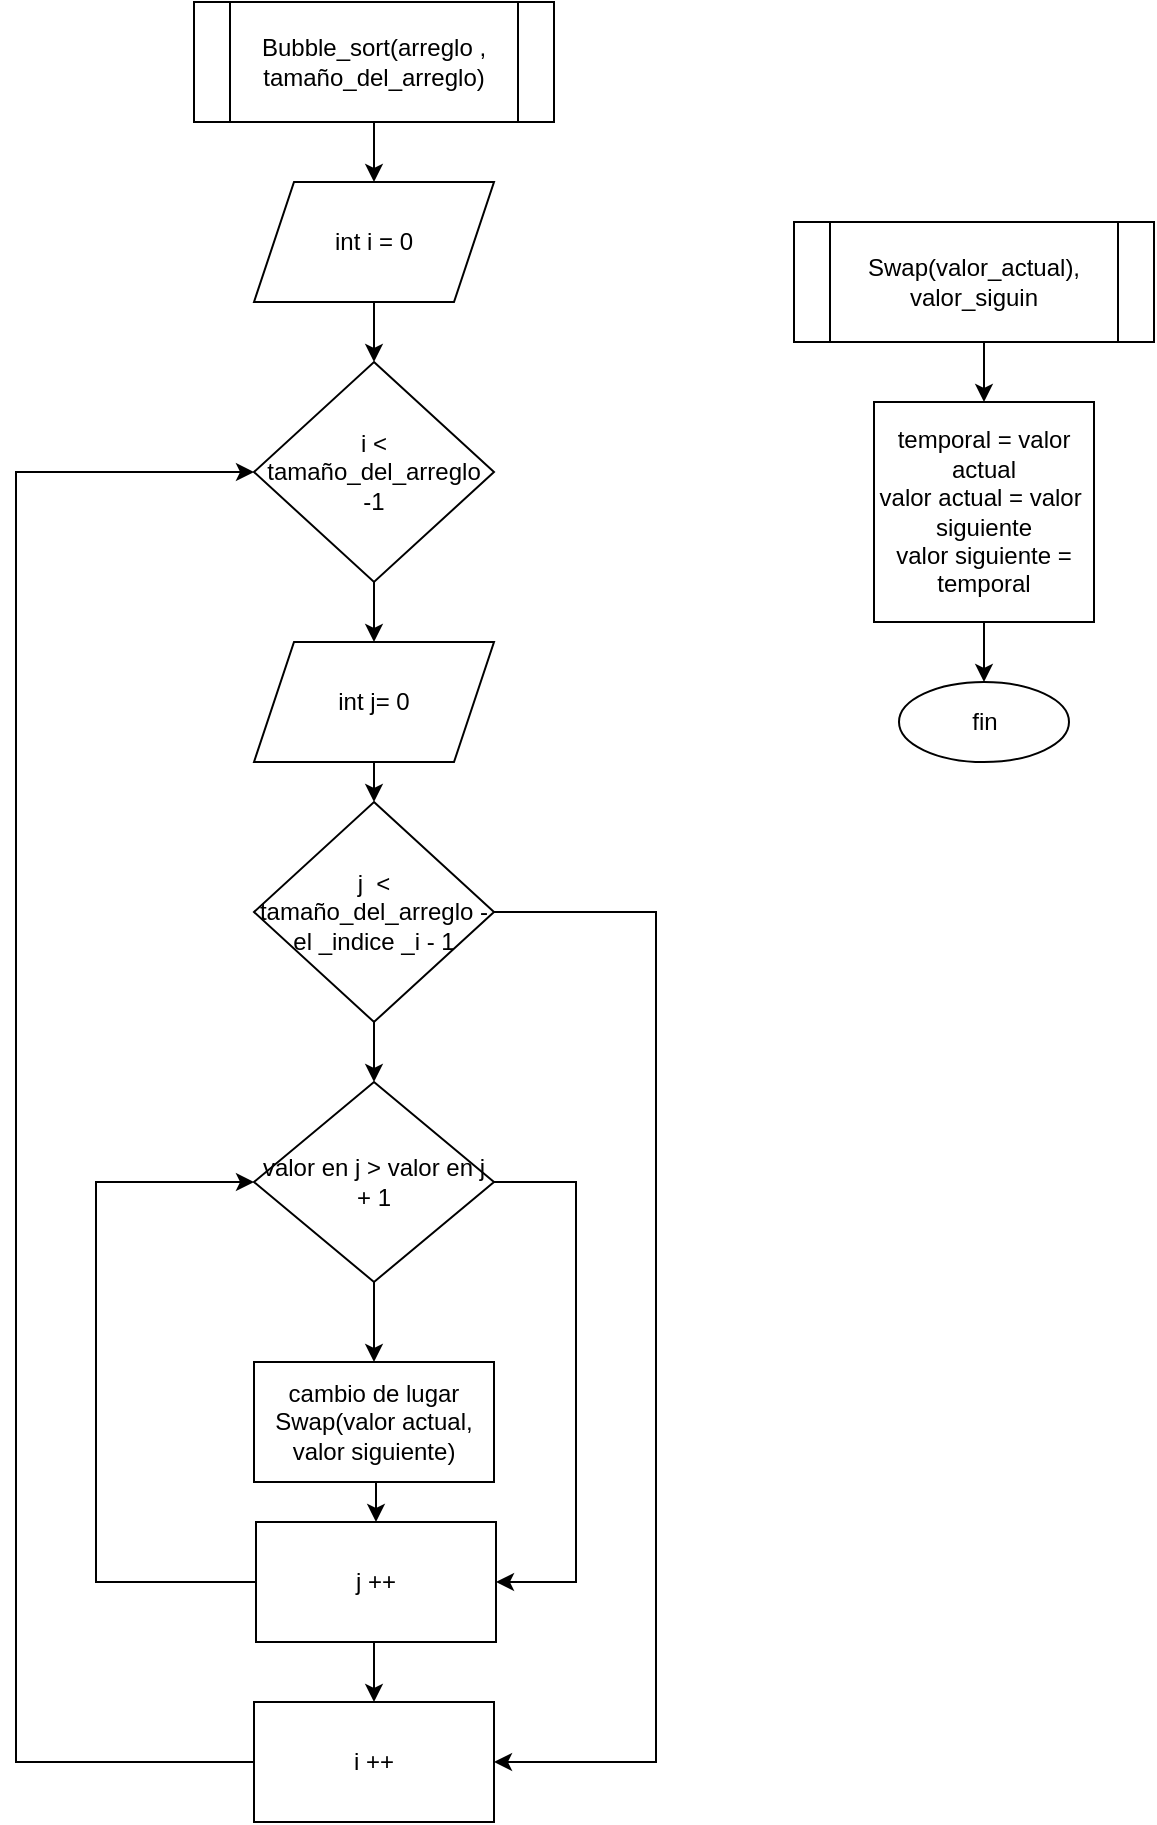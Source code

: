 <mxfile version="22.0.4" type="google">
  <diagram name="Página-1" id="RK1gvdu9JLNsESCLcNV6">
    <mxGraphModel grid="1" page="1" gridSize="10" guides="1" tooltips="1" connect="1" arrows="1" fold="1" pageScale="1" pageWidth="827" pageHeight="1169" math="0" shadow="0">
      <root>
        <mxCell id="0" />
        <mxCell id="1" parent="0" />
        <mxCell id="T3Q72iWT3lANaD__MmUQ-4" style="edgeStyle=orthogonalEdgeStyle;rounded=0;orthogonalLoop=1;jettySize=auto;html=1;exitX=0.5;exitY=1;exitDx=0;exitDy=0;entryX=0.5;entryY=0;entryDx=0;entryDy=0;" edge="1" parent="1" source="T3Q72iWT3lANaD__MmUQ-2" target="T3Q72iWT3lANaD__MmUQ-3">
          <mxGeometry relative="1" as="geometry" />
        </mxCell>
        <mxCell id="T3Q72iWT3lANaD__MmUQ-2" value="Bubble_sort(arreglo , tamaño_del_arreglo)" style="shape=process;whiteSpace=wrap;html=1;backgroundOutline=1;" vertex="1" parent="1">
          <mxGeometry x="230" y="90" width="180" height="60" as="geometry" />
        </mxCell>
        <mxCell id="T3Q72iWT3lANaD__MmUQ-23" style="edgeStyle=orthogonalEdgeStyle;rounded=0;orthogonalLoop=1;jettySize=auto;html=1;exitX=0.5;exitY=1;exitDx=0;exitDy=0;entryX=0.5;entryY=0;entryDx=0;entryDy=0;" edge="1" parent="1" source="T3Q72iWT3lANaD__MmUQ-3" target="T3Q72iWT3lANaD__MmUQ-6">
          <mxGeometry relative="1" as="geometry">
            <mxPoint x="320" y="260" as="targetPoint" />
          </mxGeometry>
        </mxCell>
        <mxCell id="T3Q72iWT3lANaD__MmUQ-3" value="int i = 0" style="shape=parallelogram;perimeter=parallelogramPerimeter;whiteSpace=wrap;html=1;fixedSize=1;" vertex="1" parent="1">
          <mxGeometry x="260" y="180" width="120" height="60" as="geometry" />
        </mxCell>
        <mxCell id="T3Q72iWT3lANaD__MmUQ-11" style="edgeStyle=orthogonalEdgeStyle;rounded=0;orthogonalLoop=1;jettySize=auto;html=1;exitX=0.5;exitY=1;exitDx=0;exitDy=0;entryX=0.5;entryY=0;entryDx=0;entryDy=0;" edge="1" parent="1" source="T3Q72iWT3lANaD__MmUQ-6" target="T3Q72iWT3lANaD__MmUQ-9">
          <mxGeometry relative="1" as="geometry" />
        </mxCell>
        <mxCell id="T3Q72iWT3lANaD__MmUQ-6" value="i &amp;lt; tamaño_del_arreglo -1" style="rhombus;whiteSpace=wrap;html=1;" vertex="1" parent="1">
          <mxGeometry x="260" y="270" width="120" height="110" as="geometry" />
        </mxCell>
        <mxCell id="T3Q72iWT3lANaD__MmUQ-31" style="edgeStyle=orthogonalEdgeStyle;rounded=0;orthogonalLoop=1;jettySize=auto;html=1;exitX=0.5;exitY=1;exitDx=0;exitDy=0;entryX=0.5;entryY=0;entryDx=0;entryDy=0;" edge="1" parent="1" source="T3Q72iWT3lANaD__MmUQ-9" target="T3Q72iWT3lANaD__MmUQ-27">
          <mxGeometry relative="1" as="geometry" />
        </mxCell>
        <mxCell id="T3Q72iWT3lANaD__MmUQ-9" value="int j= 0" style="shape=parallelogram;perimeter=parallelogramPerimeter;whiteSpace=wrap;html=1;fixedSize=1;" vertex="1" parent="1">
          <mxGeometry x="260" y="410" width="120" height="60" as="geometry" />
        </mxCell>
        <mxCell id="T3Q72iWT3lANaD__MmUQ-34" style="edgeStyle=orthogonalEdgeStyle;rounded=0;orthogonalLoop=1;jettySize=auto;html=1;exitX=0.5;exitY=1;exitDx=0;exitDy=0;entryX=0.5;entryY=0;entryDx=0;entryDy=0;" edge="1" parent="1" source="T3Q72iWT3lANaD__MmUQ-18" target="T3Q72iWT3lANaD__MmUQ-32">
          <mxGeometry relative="1" as="geometry" />
        </mxCell>
        <mxCell id="T3Q72iWT3lANaD__MmUQ-18" value="cambio de lugar&lt;br&gt;Swap(valor actual, valor siguiente)" style="rounded=0;whiteSpace=wrap;html=1;" vertex="1" parent="1">
          <mxGeometry x="260" y="770" width="120" height="60" as="geometry" />
        </mxCell>
        <mxCell id="T3Q72iWT3lANaD__MmUQ-30" style="edgeStyle=orthogonalEdgeStyle;rounded=0;orthogonalLoop=1;jettySize=auto;html=1;exitX=0.5;exitY=1;exitDx=0;exitDy=0;entryX=0.5;entryY=0;entryDx=0;entryDy=0;" edge="1" parent="1" source="T3Q72iWT3lANaD__MmUQ-27" target="T3Q72iWT3lANaD__MmUQ-28">
          <mxGeometry relative="1" as="geometry" />
        </mxCell>
        <mxCell id="T3Q72iWT3lANaD__MmUQ-38" style="edgeStyle=orthogonalEdgeStyle;rounded=0;orthogonalLoop=1;jettySize=auto;html=1;exitX=1;exitY=0.5;exitDx=0;exitDy=0;entryX=1;entryY=0.5;entryDx=0;entryDy=0;" edge="1" parent="1" source="T3Q72iWT3lANaD__MmUQ-27" target="T3Q72iWT3lANaD__MmUQ-33">
          <mxGeometry relative="1" as="geometry">
            <mxPoint x="460" y="980" as="targetPoint" />
            <Array as="points">
              <mxPoint x="461" y="545" />
              <mxPoint x="461" y="970" />
            </Array>
          </mxGeometry>
        </mxCell>
        <mxCell id="T3Q72iWT3lANaD__MmUQ-27" value="j&amp;nbsp; &amp;lt; tamaño_del_arreglo - el _indice _i - 1" style="rhombus;whiteSpace=wrap;html=1;" vertex="1" parent="1">
          <mxGeometry x="260" y="490" width="120" height="110" as="geometry" />
        </mxCell>
        <mxCell id="T3Q72iWT3lANaD__MmUQ-29" style="edgeStyle=orthogonalEdgeStyle;rounded=0;orthogonalLoop=1;jettySize=auto;html=1;exitX=0.5;exitY=1;exitDx=0;exitDy=0;entryX=0.5;entryY=0;entryDx=0;entryDy=0;" edge="1" parent="1" source="T3Q72iWT3lANaD__MmUQ-28" target="T3Q72iWT3lANaD__MmUQ-18">
          <mxGeometry relative="1" as="geometry" />
        </mxCell>
        <mxCell id="T3Q72iWT3lANaD__MmUQ-41" style="edgeStyle=orthogonalEdgeStyle;rounded=0;orthogonalLoop=1;jettySize=auto;html=1;entryX=1;entryY=0.5;entryDx=0;entryDy=0;" edge="1" parent="1" source="T3Q72iWT3lANaD__MmUQ-28" target="T3Q72iWT3lANaD__MmUQ-32">
          <mxGeometry relative="1" as="geometry">
            <mxPoint x="420" y="880" as="targetPoint" />
            <Array as="points">
              <mxPoint x="421" y="680" />
              <mxPoint x="421" y="880" />
            </Array>
          </mxGeometry>
        </mxCell>
        <mxCell id="T3Q72iWT3lANaD__MmUQ-28" value="valor en j &amp;gt; valor en j + 1" style="rhombus;whiteSpace=wrap;html=1;" vertex="1" parent="1">
          <mxGeometry x="260" y="630" width="120" height="100" as="geometry" />
        </mxCell>
        <mxCell id="T3Q72iWT3lANaD__MmUQ-35" style="edgeStyle=orthogonalEdgeStyle;rounded=0;orthogonalLoop=1;jettySize=auto;html=1;exitX=0.5;exitY=1;exitDx=0;exitDy=0;entryX=0.5;entryY=0;entryDx=0;entryDy=0;" edge="1" parent="1" source="T3Q72iWT3lANaD__MmUQ-32" target="T3Q72iWT3lANaD__MmUQ-33">
          <mxGeometry relative="1" as="geometry" />
        </mxCell>
        <mxCell id="T3Q72iWT3lANaD__MmUQ-36" style="edgeStyle=orthogonalEdgeStyle;rounded=0;orthogonalLoop=1;jettySize=auto;html=1;entryX=0;entryY=0.5;entryDx=0;entryDy=0;" edge="1" parent="1" source="T3Q72iWT3lANaD__MmUQ-32" target="T3Q72iWT3lANaD__MmUQ-28">
          <mxGeometry relative="1" as="geometry">
            <mxPoint x="180" y="680" as="targetPoint" />
            <Array as="points">
              <mxPoint x="181" y="880" />
              <mxPoint x="181" y="680" />
            </Array>
          </mxGeometry>
        </mxCell>
        <mxCell id="T3Q72iWT3lANaD__MmUQ-32" value="j ++" style="rounded=0;whiteSpace=wrap;html=1;" vertex="1" parent="1">
          <mxGeometry x="261" y="850" width="120" height="60" as="geometry" />
        </mxCell>
        <mxCell id="T3Q72iWT3lANaD__MmUQ-37" style="edgeStyle=orthogonalEdgeStyle;rounded=0;orthogonalLoop=1;jettySize=auto;html=1;exitX=0;exitY=0.5;exitDx=0;exitDy=0;entryX=0;entryY=0.5;entryDx=0;entryDy=0;" edge="1" parent="1" source="T3Q72iWT3lANaD__MmUQ-33" target="T3Q72iWT3lANaD__MmUQ-6">
          <mxGeometry relative="1" as="geometry">
            <mxPoint x="140" y="320" as="targetPoint" />
            <Array as="points">
              <mxPoint x="141" y="970" />
              <mxPoint x="141" y="325" />
            </Array>
          </mxGeometry>
        </mxCell>
        <mxCell id="T3Q72iWT3lANaD__MmUQ-33" value="i ++" style="rounded=0;whiteSpace=wrap;html=1;" vertex="1" parent="1">
          <mxGeometry x="260" y="940" width="120" height="60" as="geometry" />
        </mxCell>
        <mxCell id="T3Q72iWT3lANaD__MmUQ-47" style="edgeStyle=orthogonalEdgeStyle;rounded=0;orthogonalLoop=1;jettySize=auto;html=1;exitX=0.5;exitY=1;exitDx=0;exitDy=0;entryX=0.5;entryY=0;entryDx=0;entryDy=0;" edge="1" parent="1" source="T3Q72iWT3lANaD__MmUQ-42" target="T3Q72iWT3lANaD__MmUQ-45">
          <mxGeometry relative="1" as="geometry" />
        </mxCell>
        <mxCell id="T3Q72iWT3lANaD__MmUQ-42" value="Swap(valor_actual), valor_siguin" style="shape=process;whiteSpace=wrap;html=1;backgroundOutline=1;" vertex="1" parent="1">
          <mxGeometry x="530" y="200" width="180" height="60" as="geometry" />
        </mxCell>
        <mxCell id="T3Q72iWT3lANaD__MmUQ-48" style="edgeStyle=orthogonalEdgeStyle;rounded=0;orthogonalLoop=1;jettySize=auto;html=1;exitX=0.5;exitY=1;exitDx=0;exitDy=0;entryX=0.5;entryY=0;entryDx=0;entryDy=0;" edge="1" parent="1" source="T3Q72iWT3lANaD__MmUQ-45" target="T3Q72iWT3lANaD__MmUQ-46">
          <mxGeometry relative="1" as="geometry" />
        </mxCell>
        <mxCell id="T3Q72iWT3lANaD__MmUQ-45" value="temporal = valor actual&lt;br&gt;valor actual = valor&amp;nbsp; siguiente&lt;br&gt;valor siguiente = temporal" style="whiteSpace=wrap;html=1;aspect=fixed;" vertex="1" parent="1">
          <mxGeometry x="570" y="290" width="110" height="110" as="geometry" />
        </mxCell>
        <mxCell id="T3Q72iWT3lANaD__MmUQ-46" value="fin" style="ellipse;whiteSpace=wrap;html=1;" vertex="1" parent="1">
          <mxGeometry x="582.5" y="430" width="85" height="40" as="geometry" />
        </mxCell>
      </root>
    </mxGraphModel>
  </diagram>
</mxfile>
